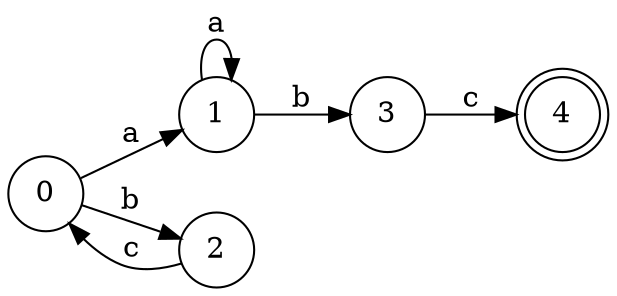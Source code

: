 digraph DFA {
rankdir="LR"
node [shape=circle];
0 -> 1 [label="a"];
0 -> 2 [label="b"];
1 -> 1 [label="a"];
1 -> 3 [label="b"];
2 -> 0 [label="c"];
3 -> 4 [label="c"];
4[label="4"shape=doublecircle];
}
